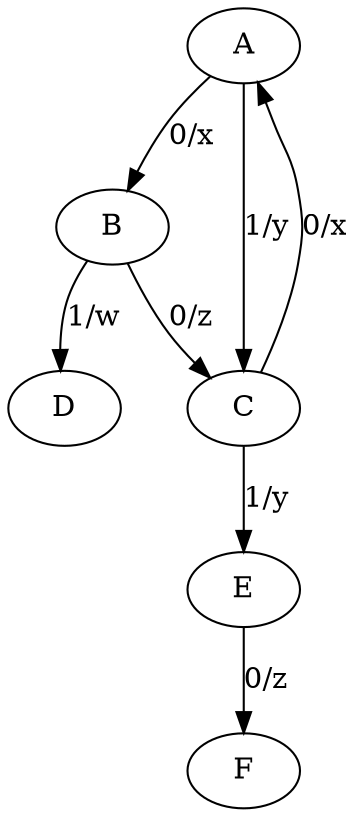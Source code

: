 digraph MealyMachine {
  A [label="A"];
  B [label="B"];
  C [label="C"];
  D [label="D"];
  E [label="E"];
  F [label="F"];

  A -> B [label="0/x"];
  A -> C [label="1/y"];
  B -> C [label="0/z"];
  B -> D [label="1/w"];
  C -> A [label="0/x"];
  C -> E [label="1/y"];
  E -> F [label="0/z"];
}
